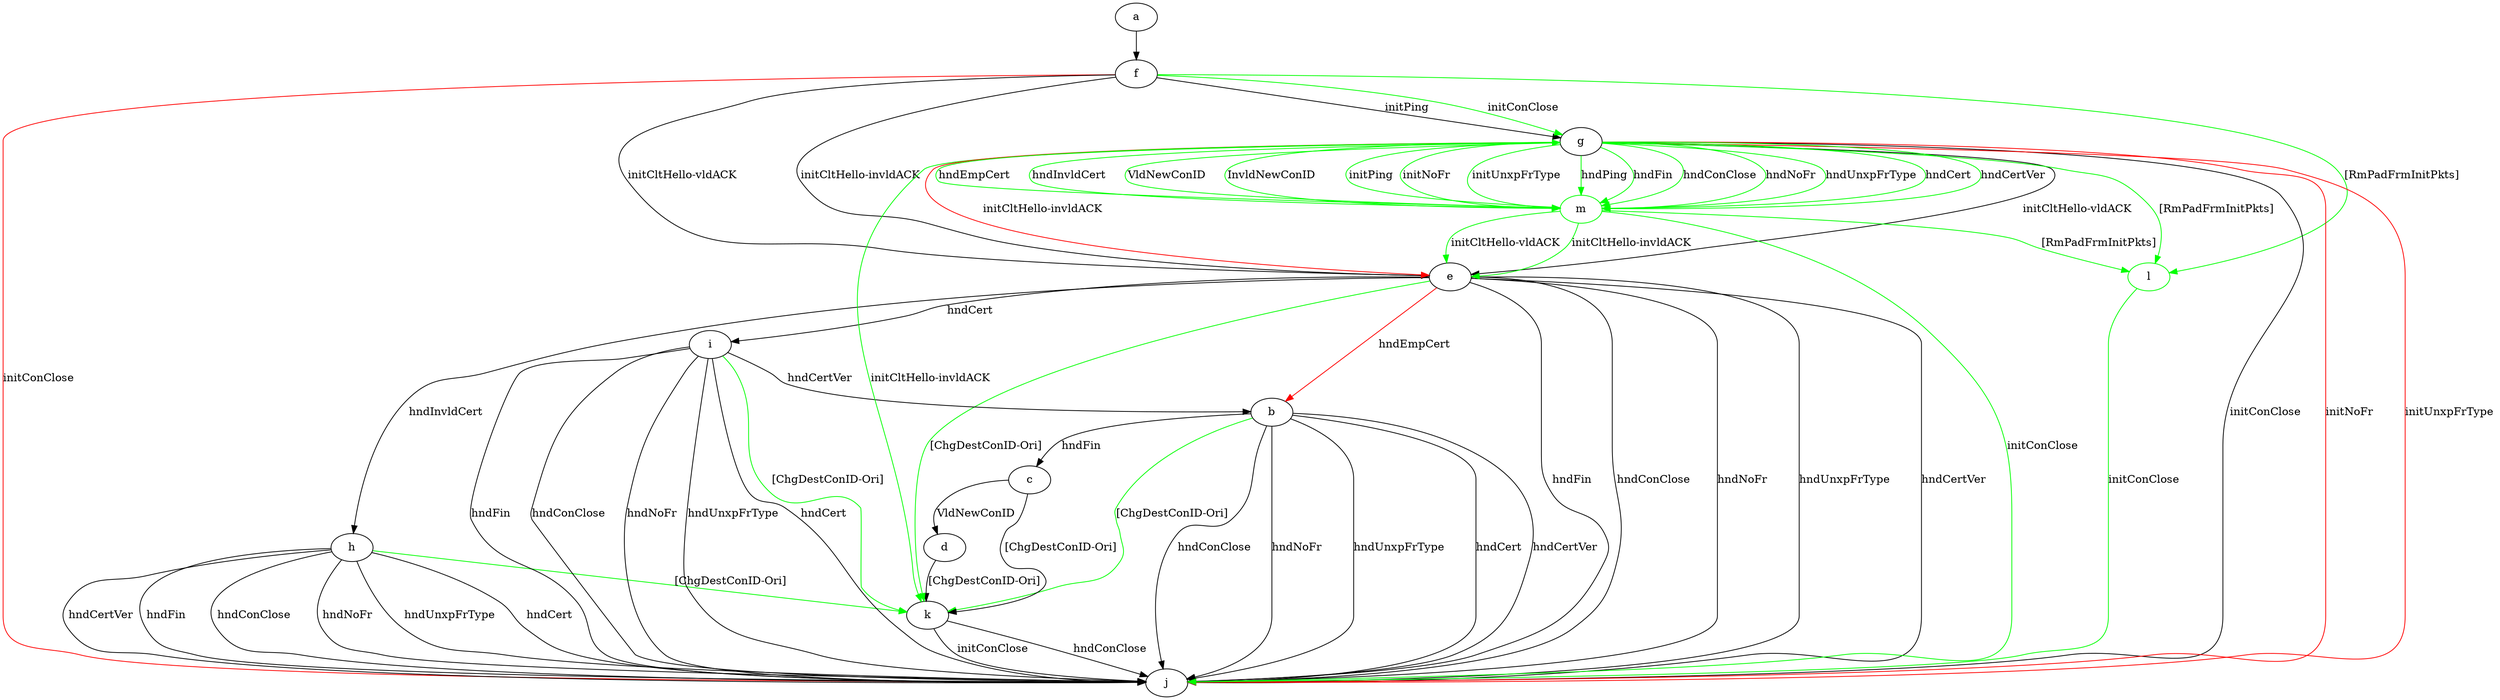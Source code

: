 digraph "" {
	a -> f	[key=0];
	b -> c	[key=0,
		label="hndFin "];
	b -> j	[key=0,
		label="hndConClose "];
	b -> j	[key=1,
		label="hndNoFr "];
	b -> j	[key=2,
		label="hndUnxpFrType "];
	b -> j	[key=3,
		label="hndCert "];
	b -> j	[key=4,
		label="hndCertVer "];
	b -> k	[key=0,
		color=green,
		label="[ChgDestConID-Ori] "];
	c -> d	[key=0,
		label="VldNewConID "];
	c -> k	[key=0,
		label="[ChgDestConID-Ori] "];
	d -> k	[key=0,
		label="[ChgDestConID-Ori] "];
	e -> b	[key=0,
		color=red,
		label="hndEmpCert "];
	e -> h	[key=0,
		label="hndInvldCert "];
	e -> i	[key=0,
		label="hndCert "];
	e -> j	[key=0,
		label="hndFin "];
	e -> j	[key=1,
		label="hndConClose "];
	e -> j	[key=2,
		label="hndNoFr "];
	e -> j	[key=3,
		label="hndUnxpFrType "];
	e -> j	[key=4,
		label="hndCertVer "];
	e -> k	[key=0,
		color=green,
		label="[ChgDestConID-Ori] "];
	f -> e	[key=0,
		label="initCltHello-vldACK "];
	f -> e	[key=1,
		label="initCltHello-invldACK "];
	f -> g	[key=0,
		label="initPing "];
	f -> g	[key=1,
		color=green,
		label="initConClose "];
	f -> j	[key=0,
		color=red,
		label="initConClose "];
	l	[color=green];
	f -> l	[key=0,
		color=green,
		label="[RmPadFrmInitPkts] "];
	g -> e	[key=0,
		label="initCltHello-vldACK "];
	g -> e	[key=1,
		color=red,
		label="initCltHello-invldACK "];
	g -> j	[key=0,
		label="initConClose "];
	g -> j	[key=1,
		color=red,
		label="initNoFr "];
	g -> j	[key=2,
		color=red,
		label="initUnxpFrType "];
	g -> k	[key=0,
		color=green,
		label="initCltHello-invldACK "];
	g -> l	[key=0,
		color=green,
		label="[RmPadFrmInitPkts] "];
	m	[color=green];
	g -> m	[key=0,
		color=green,
		label="initNoFr "];
	g -> m	[key=1,
		color=green,
		label="initUnxpFrType "];
	g -> m	[key=2,
		color=green,
		label="hndPing "];
	g -> m	[key=3,
		color=green,
		label="hndFin "];
	g -> m	[key=4,
		color=green,
		label="hndConClose "];
	g -> m	[key=5,
		color=green,
		label="hndNoFr "];
	g -> m	[key=6,
		color=green,
		label="hndUnxpFrType "];
	g -> m	[key=7,
		color=green,
		label="hndCert "];
	g -> m	[key=8,
		color=green,
		label="hndCertVer "];
	g -> m	[key=9,
		color=green,
		label="hndEmpCert "];
	g -> m	[key=10,
		color=green,
		label="hndInvldCert "];
	g -> m	[key=11,
		color=green,
		label="VldNewConID "];
	g -> m	[key=12,
		color=green,
		label="InvldNewConID "];
	h -> j	[key=0,
		label="hndFin "];
	h -> j	[key=1,
		label="hndConClose "];
	h -> j	[key=2,
		label="hndNoFr "];
	h -> j	[key=3,
		label="hndUnxpFrType "];
	h -> j	[key=4,
		label="hndCert "];
	h -> j	[key=5,
		label="hndCertVer "];
	h -> k	[key=0,
		color=green,
		label="[ChgDestConID-Ori] "];
	i -> b	[key=0,
		label="hndCertVer "];
	i -> j	[key=0,
		label="hndFin "];
	i -> j	[key=1,
		label="hndConClose "];
	i -> j	[key=2,
		label="hndNoFr "];
	i -> j	[key=3,
		label="hndUnxpFrType "];
	i -> j	[key=4,
		label="hndCert "];
	i -> k	[key=0,
		color=green,
		label="[ChgDestConID-Ori] "];
	k -> j	[key=0,
		label="initConClose "];
	k -> j	[key=1,
		label="hndConClose "];
	l -> j	[key=0,
		color=green,
		label="initConClose "];
	m -> e	[key=0,
		color=green,
		label="initCltHello-vldACK "];
	m -> e	[key=1,
		color=green,
		label="initCltHello-invldACK "];
	m -> g	[key=0,
		color=green,
		label="initPing "];
	m -> j	[key=0,
		color=green,
		label="initConClose "];
	m -> l	[key=0,
		color=green,
		label="[RmPadFrmInitPkts] "];
}
